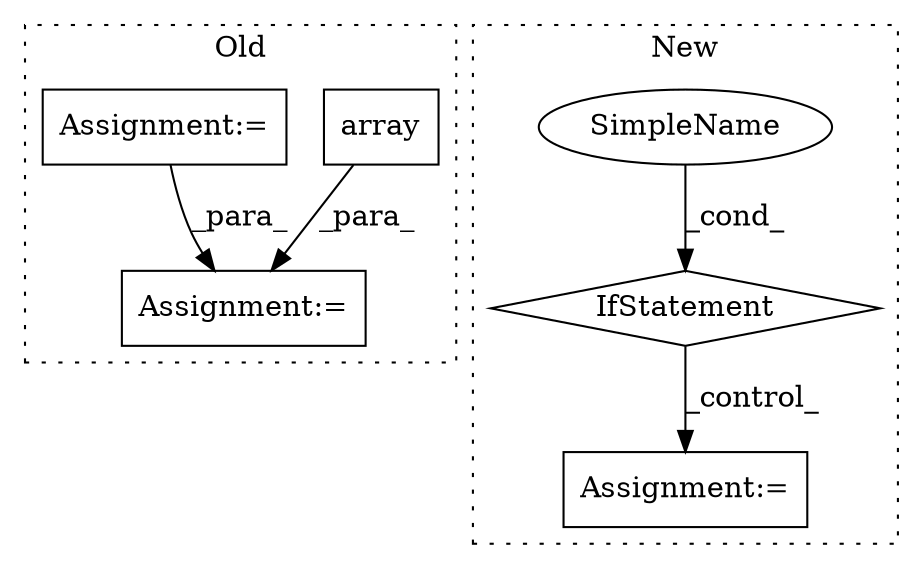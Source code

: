 digraph G {
subgraph cluster0 {
1 [label="array" a="32" s="956,965" l="6,1" shape="box"];
3 [label="Assignment:=" a="7" s="1283" l="1" shape="box"];
6 [label="Assignment:=" a="7" s="742" l="5" shape="box"];
label = "Old";
style="dotted";
}
subgraph cluster1 {
2 [label="IfStatement" a="25" s="1170,1202" l="4,2" shape="diamond"];
4 [label="Assignment:=" a="7" s="1227" l="1" shape="box"];
5 [label="SimpleName" a="42" s="" l="" shape="ellipse"];
label = "New";
style="dotted";
}
1 -> 3 [label="_para_"];
2 -> 4 [label="_control_"];
5 -> 2 [label="_cond_"];
6 -> 3 [label="_para_"];
}